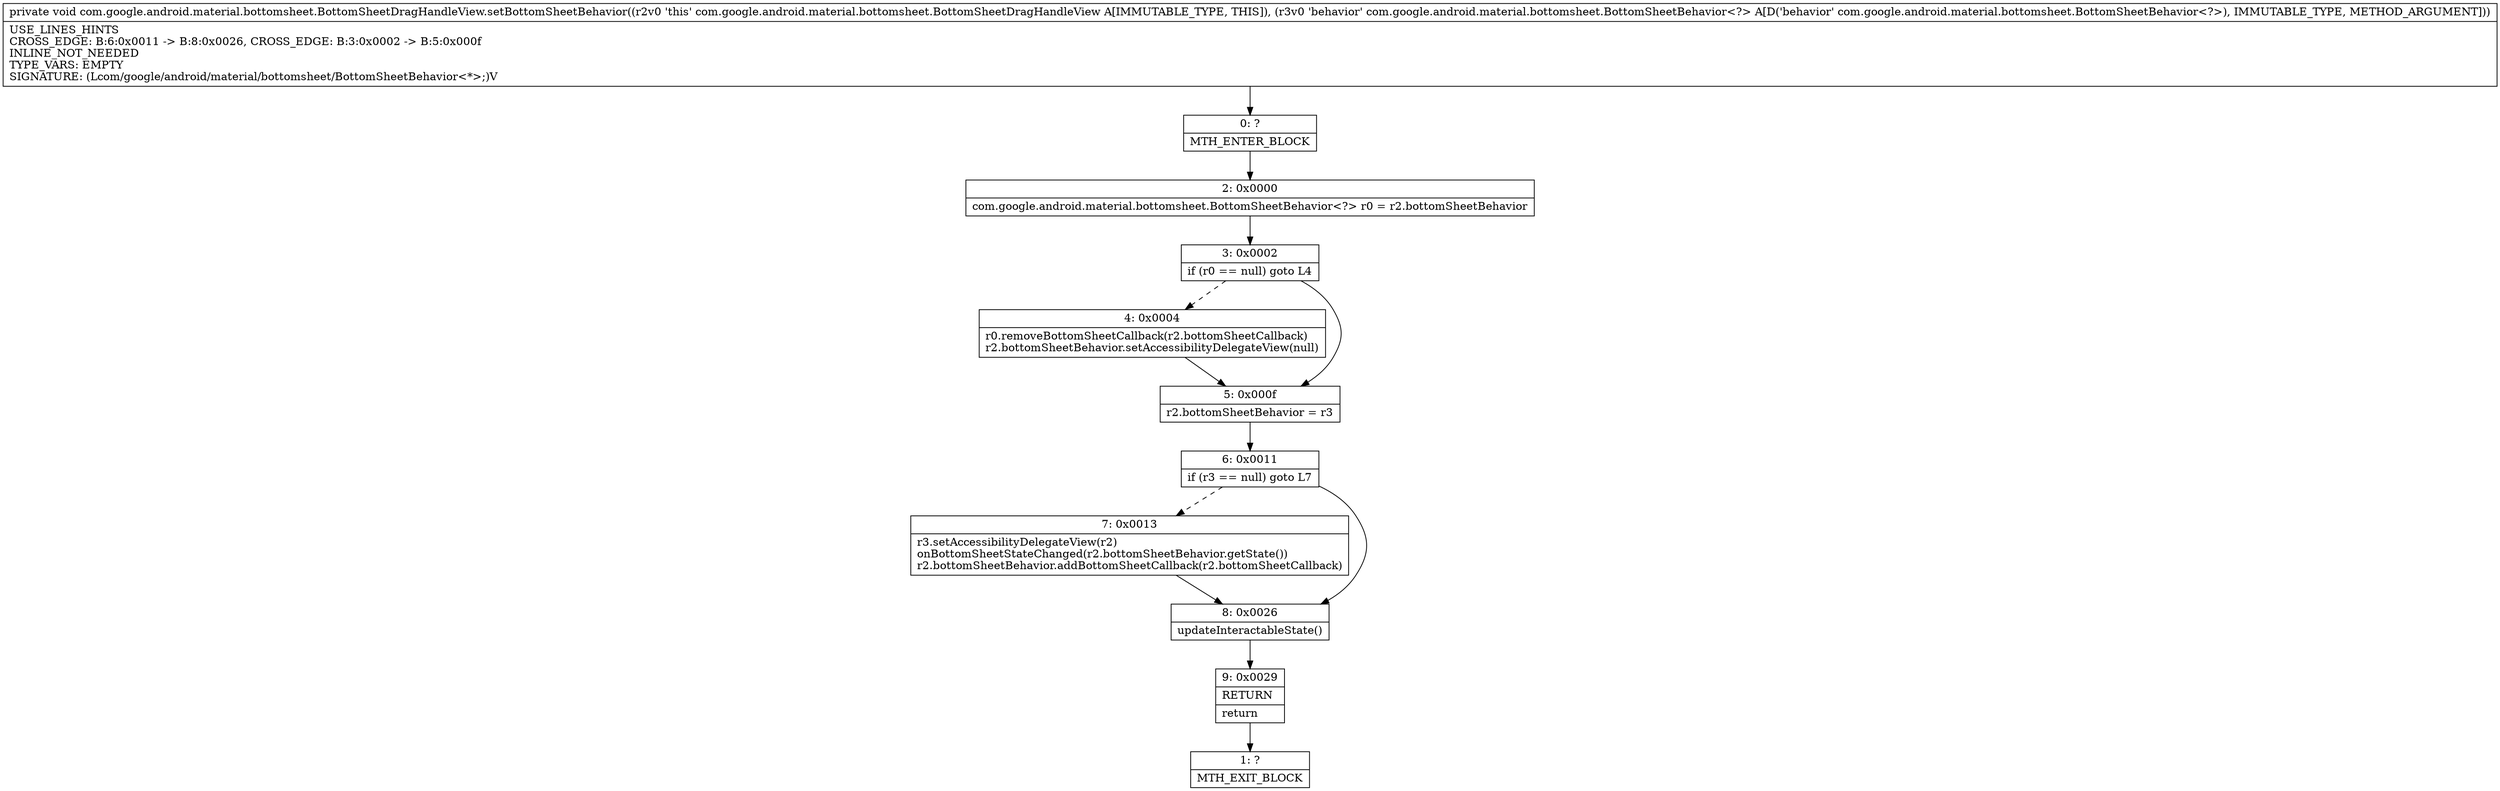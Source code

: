 digraph "CFG forcom.google.android.material.bottomsheet.BottomSheetDragHandleView.setBottomSheetBehavior(Lcom\/google\/android\/material\/bottomsheet\/BottomSheetBehavior;)V" {
Node_0 [shape=record,label="{0\:\ ?|MTH_ENTER_BLOCK\l}"];
Node_2 [shape=record,label="{2\:\ 0x0000|com.google.android.material.bottomsheet.BottomSheetBehavior\<?\> r0 = r2.bottomSheetBehavior\l}"];
Node_3 [shape=record,label="{3\:\ 0x0002|if (r0 == null) goto L4\l}"];
Node_4 [shape=record,label="{4\:\ 0x0004|r0.removeBottomSheetCallback(r2.bottomSheetCallback)\lr2.bottomSheetBehavior.setAccessibilityDelegateView(null)\l}"];
Node_5 [shape=record,label="{5\:\ 0x000f|r2.bottomSheetBehavior = r3\l}"];
Node_6 [shape=record,label="{6\:\ 0x0011|if (r3 == null) goto L7\l}"];
Node_7 [shape=record,label="{7\:\ 0x0013|r3.setAccessibilityDelegateView(r2)\lonBottomSheetStateChanged(r2.bottomSheetBehavior.getState())\lr2.bottomSheetBehavior.addBottomSheetCallback(r2.bottomSheetCallback)\l}"];
Node_8 [shape=record,label="{8\:\ 0x0026|updateInteractableState()\l}"];
Node_9 [shape=record,label="{9\:\ 0x0029|RETURN\l|return\l}"];
Node_1 [shape=record,label="{1\:\ ?|MTH_EXIT_BLOCK\l}"];
MethodNode[shape=record,label="{private void com.google.android.material.bottomsheet.BottomSheetDragHandleView.setBottomSheetBehavior((r2v0 'this' com.google.android.material.bottomsheet.BottomSheetDragHandleView A[IMMUTABLE_TYPE, THIS]), (r3v0 'behavior' com.google.android.material.bottomsheet.BottomSheetBehavior\<?\> A[D('behavior' com.google.android.material.bottomsheet.BottomSheetBehavior\<?\>), IMMUTABLE_TYPE, METHOD_ARGUMENT]))  | USE_LINES_HINTS\lCROSS_EDGE: B:6:0x0011 \-\> B:8:0x0026, CROSS_EDGE: B:3:0x0002 \-\> B:5:0x000f\lINLINE_NOT_NEEDED\lTYPE_VARS: EMPTY\lSIGNATURE: (Lcom\/google\/android\/material\/bottomsheet\/BottomSheetBehavior\<*\>;)V\l}"];
MethodNode -> Node_0;Node_0 -> Node_2;
Node_2 -> Node_3;
Node_3 -> Node_4[style=dashed];
Node_3 -> Node_5;
Node_4 -> Node_5;
Node_5 -> Node_6;
Node_6 -> Node_7[style=dashed];
Node_6 -> Node_8;
Node_7 -> Node_8;
Node_8 -> Node_9;
Node_9 -> Node_1;
}

